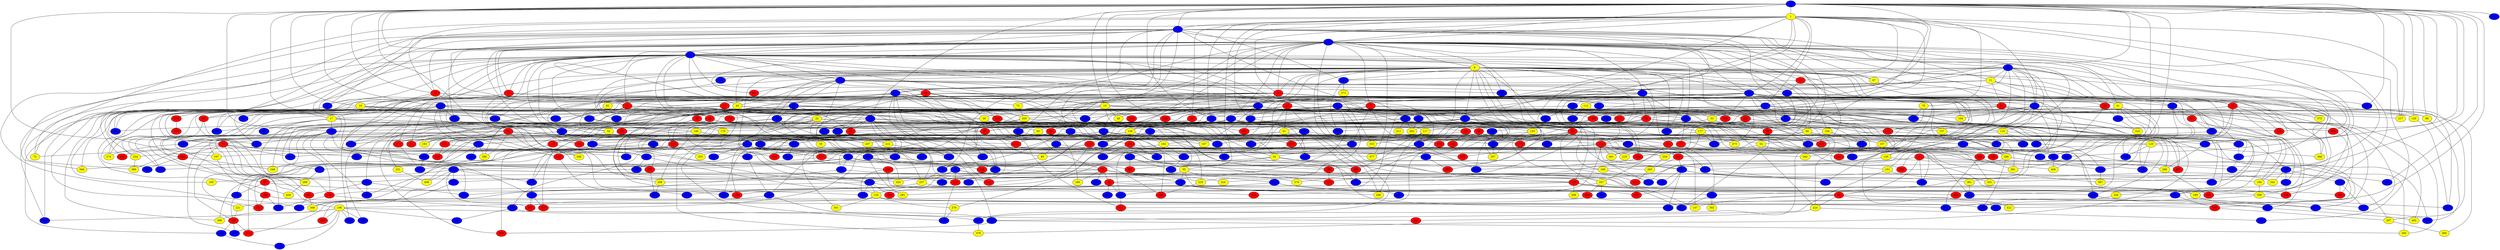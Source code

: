 graph {
0 [style = filled fillcolor = blue];
1 [style = filled fillcolor = yellow];
2 [style = filled fillcolor = blue];
3 [style = filled fillcolor = blue];
4 [style = filled fillcolor = blue];
5 [style = filled fillcolor = red];
6 [style = filled fillcolor = yellow];
7 [style = filled fillcolor = red];
8 [style = filled fillcolor = blue];
9 [style = filled fillcolor = red];
10 [style = filled fillcolor = red];
11 [style = filled fillcolor = yellow];
12 [style = filled fillcolor = blue];
13 [style = filled fillcolor = red];
14 [style = filled fillcolor = blue];
15 [style = filled fillcolor = yellow];
16 [style = filled fillcolor = blue];
17 [style = filled fillcolor = yellow];
18 [style = filled fillcolor = red];
19 [style = filled fillcolor = yellow];
20 [style = filled fillcolor = red];
21 [style = filled fillcolor = blue];
22 [style = filled fillcolor = yellow];
23 [style = filled fillcolor = blue];
24 [style = filled fillcolor = blue];
25 [style = filled fillcolor = red];
26 [style = filled fillcolor = red];
27 [style = filled fillcolor = blue];
28 [style = filled fillcolor = red];
29 [style = filled fillcolor = blue];
30 [style = filled fillcolor = yellow];
31 [style = filled fillcolor = red];
32 [style = filled fillcolor = red];
33 [style = filled fillcolor = blue];
34 [style = filled fillcolor = blue];
35 [style = filled fillcolor = blue];
36 [style = filled fillcolor = red];
37 [style = filled fillcolor = blue];
38 [style = filled fillcolor = blue];
39 [style = filled fillcolor = blue];
40 [style = filled fillcolor = red];
41 [style = filled fillcolor = yellow];
42 [style = filled fillcolor = blue];
43 [style = filled fillcolor = yellow];
44 [style = filled fillcolor = red];
45 [style = filled fillcolor = blue];
46 [style = filled fillcolor = red];
47 [style = filled fillcolor = blue];
48 [style = filled fillcolor = yellow];
49 [style = filled fillcolor = blue];
50 [style = filled fillcolor = red];
51 [style = filled fillcolor = red];
52 [style = filled fillcolor = yellow];
53 [style = filled fillcolor = blue];
54 [style = filled fillcolor = yellow];
55 [style = filled fillcolor = red];
56 [style = filled fillcolor = blue];
57 [style = filled fillcolor = blue];
58 [style = filled fillcolor = yellow];
59 [style = filled fillcolor = blue];
60 [style = filled fillcolor = blue];
61 [style = filled fillcolor = yellow];
62 [style = filled fillcolor = blue];
63 [style = filled fillcolor = blue];
64 [style = filled fillcolor = red];
65 [style = filled fillcolor = blue];
66 [style = filled fillcolor = yellow];
67 [style = filled fillcolor = yellow];
68 [style = filled fillcolor = blue];
69 [style = filled fillcolor = blue];
70 [style = filled fillcolor = red];
71 [style = filled fillcolor = red];
72 [style = filled fillcolor = yellow];
73 [style = filled fillcolor = yellow];
74 [style = filled fillcolor = blue];
75 [style = filled fillcolor = red];
76 [style = filled fillcolor = red];
77 [style = filled fillcolor = blue];
78 [style = filled fillcolor = blue];
79 [style = filled fillcolor = yellow];
80 [style = filled fillcolor = red];
81 [style = filled fillcolor = red];
82 [style = filled fillcolor = yellow];
83 [style = filled fillcolor = yellow];
84 [style = filled fillcolor = red];
85 [style = filled fillcolor = yellow];
86 [style = filled fillcolor = yellow];
87 [style = filled fillcolor = red];
88 [style = filled fillcolor = red];
89 [style = filled fillcolor = blue];
90 [style = filled fillcolor = red];
91 [style = filled fillcolor = yellow];
92 [style = filled fillcolor = blue];
93 [style = filled fillcolor = yellow];
94 [style = filled fillcolor = red];
95 [style = filled fillcolor = yellow];
96 [style = filled fillcolor = red];
97 [style = filled fillcolor = red];
98 [style = filled fillcolor = red];
99 [style = filled fillcolor = red];
100 [style = filled fillcolor = red];
101 [style = filled fillcolor = yellow];
102 [style = filled fillcolor = blue];
103 [style = filled fillcolor = red];
104 [style = filled fillcolor = yellow];
105 [style = filled fillcolor = blue];
106 [style = filled fillcolor = blue];
107 [style = filled fillcolor = yellow];
108 [style = filled fillcolor = blue];
109 [style = filled fillcolor = blue];
110 [style = filled fillcolor = yellow];
111 [style = filled fillcolor = blue];
112 [style = filled fillcolor = yellow];
113 [style = filled fillcolor = blue];
114 [style = filled fillcolor = blue];
115 [style = filled fillcolor = blue];
116 [style = filled fillcolor = blue];
117 [style = filled fillcolor = yellow];
118 [style = filled fillcolor = red];
119 [style = filled fillcolor = blue];
120 [style = filled fillcolor = yellow];
121 [style = filled fillcolor = blue];
122 [style = filled fillcolor = red];
123 [style = filled fillcolor = red];
124 [style = filled fillcolor = blue];
125 [style = filled fillcolor = yellow];
126 [style = filled fillcolor = yellow];
127 [style = filled fillcolor = red];
128 [style = filled fillcolor = red];
129 [style = filled fillcolor = yellow];
130 [style = filled fillcolor = blue];
131 [style = filled fillcolor = red];
132 [style = filled fillcolor = blue];
133 [style = filled fillcolor = blue];
134 [style = filled fillcolor = blue];
135 [style = filled fillcolor = yellow];
136 [style = filled fillcolor = blue];
137 [style = filled fillcolor = red];
138 [style = filled fillcolor = blue];
139 [style = filled fillcolor = red];
140 [style = filled fillcolor = blue];
141 [style = filled fillcolor = blue];
142 [style = filled fillcolor = blue];
143 [style = filled fillcolor = blue];
144 [style = filled fillcolor = blue];
145 [style = filled fillcolor = yellow];
146 [style = filled fillcolor = red];
147 [style = filled fillcolor = yellow];
148 [style = filled fillcolor = blue];
149 [style = filled fillcolor = blue];
150 [style = filled fillcolor = blue];
151 [style = filled fillcolor = blue];
152 [style = filled fillcolor = blue];
153 [style = filled fillcolor = blue];
154 [style = filled fillcolor = yellow];
155 [style = filled fillcolor = yellow];
156 [style = filled fillcolor = blue];
157 [style = filled fillcolor = yellow];
158 [style = filled fillcolor = blue];
159 [style = filled fillcolor = red];
160 [style = filled fillcolor = blue];
161 [style = filled fillcolor = red];
162 [style = filled fillcolor = blue];
163 [style = filled fillcolor = red];
164 [style = filled fillcolor = yellow];
165 [style = filled fillcolor = blue];
166 [style = filled fillcolor = blue];
167 [style = filled fillcolor = yellow];
168 [style = filled fillcolor = red];
169 [style = filled fillcolor = yellow];
170 [style = filled fillcolor = yellow];
171 [style = filled fillcolor = blue];
172 [style = filled fillcolor = red];
173 [style = filled fillcolor = red];
174 [style = filled fillcolor = blue];
175 [style = filled fillcolor = red];
176 [style = filled fillcolor = blue];
177 [style = filled fillcolor = yellow];
178 [style = filled fillcolor = red];
179 [style = filled fillcolor = red];
180 [style = filled fillcolor = yellow];
181 [style = filled fillcolor = blue];
182 [style = filled fillcolor = blue];
183 [style = filled fillcolor = yellow];
184 [style = filled fillcolor = blue];
185 [style = filled fillcolor = red];
186 [style = filled fillcolor = red];
187 [style = filled fillcolor = yellow];
188 [style = filled fillcolor = blue];
189 [style = filled fillcolor = yellow];
190 [style = filled fillcolor = blue];
191 [style = filled fillcolor = red];
192 [style = filled fillcolor = blue];
193 [style = filled fillcolor = blue];
194 [style = filled fillcolor = yellow];
195 [style = filled fillcolor = yellow];
196 [style = filled fillcolor = yellow];
197 [style = filled fillcolor = blue];
198 [style = filled fillcolor = blue];
199 [style = filled fillcolor = red];
200 [style = filled fillcolor = blue];
201 [style = filled fillcolor = red];
202 [style = filled fillcolor = blue];
203 [style = filled fillcolor = red];
204 [style = filled fillcolor = yellow];
205 [style = filled fillcolor = yellow];
206 [style = filled fillcolor = blue];
207 [style = filled fillcolor = yellow];
208 [style = filled fillcolor = red];
209 [style = filled fillcolor = red];
210 [style = filled fillcolor = blue];
211 [style = filled fillcolor = yellow];
212 [style = filled fillcolor = blue];
213 [style = filled fillcolor = red];
214 [style = filled fillcolor = red];
215 [style = filled fillcolor = red];
216 [style = filled fillcolor = yellow];
217 [style = filled fillcolor = yellow];
218 [style = filled fillcolor = red];
219 [style = filled fillcolor = blue];
220 [style = filled fillcolor = red];
221 [style = filled fillcolor = yellow];
222 [style = filled fillcolor = yellow];
223 [style = filled fillcolor = red];
224 [style = filled fillcolor = yellow];
225 [style = filled fillcolor = red];
226 [style = filled fillcolor = red];
227 [style = filled fillcolor = blue];
228 [style = filled fillcolor = red];
229 [style = filled fillcolor = blue];
230 [style = filled fillcolor = blue];
231 [style = filled fillcolor = yellow];
232 [style = filled fillcolor = blue];
233 [style = filled fillcolor = blue];
234 [style = filled fillcolor = red];
235 [style = filled fillcolor = yellow];
236 [style = filled fillcolor = blue];
237 [style = filled fillcolor = yellow];
238 [style = filled fillcolor = blue];
239 [style = filled fillcolor = blue];
240 [style = filled fillcolor = red];
241 [style = filled fillcolor = blue];
242 [style = filled fillcolor = blue];
243 [style = filled fillcolor = blue];
244 [style = filled fillcolor = blue];
245 [style = filled fillcolor = blue];
246 [style = filled fillcolor = blue];
247 [style = filled fillcolor = blue];
248 [style = filled fillcolor = blue];
249 [style = filled fillcolor = blue];
250 [style = filled fillcolor = blue];
251 [style = filled fillcolor = red];
252 [style = filled fillcolor = red];
253 [style = filled fillcolor = blue];
254 [style = filled fillcolor = yellow];
255 [style = filled fillcolor = blue];
256 [style = filled fillcolor = red];
257 [style = filled fillcolor = yellow];
258 [style = filled fillcolor = yellow];
259 [style = filled fillcolor = red];
260 [style = filled fillcolor = blue];
261 [style = filled fillcolor = red];
262 [style = filled fillcolor = yellow];
263 [style = filled fillcolor = yellow];
264 [style = filled fillcolor = blue];
265 [style = filled fillcolor = blue];
266 [style = filled fillcolor = yellow];
267 [style = filled fillcolor = blue];
268 [style = filled fillcolor = yellow];
269 [style = filled fillcolor = blue];
270 [style = filled fillcolor = blue];
271 [style = filled fillcolor = blue];
272 [style = filled fillcolor = red];
273 [style = filled fillcolor = red];
274 [style = filled fillcolor = yellow];
275 [style = filled fillcolor = blue];
276 [style = filled fillcolor = yellow];
277 [style = filled fillcolor = red];
278 [style = filled fillcolor = red];
279 [style = filled fillcolor = red];
280 [style = filled fillcolor = yellow];
281 [style = filled fillcolor = yellow];
282 [style = filled fillcolor = red];
283 [style = filled fillcolor = blue];
284 [style = filled fillcolor = blue];
285 [style = filled fillcolor = red];
286 [style = filled fillcolor = yellow];
287 [style = filled fillcolor = blue];
288 [style = filled fillcolor = yellow];
289 [style = filled fillcolor = blue];
290 [style = filled fillcolor = blue];
291 [style = filled fillcolor = blue];
292 [style = filled fillcolor = blue];
293 [style = filled fillcolor = blue];
294 [style = filled fillcolor = blue];
295 [style = filled fillcolor = blue];
296 [style = filled fillcolor = red];
297 [style = filled fillcolor = yellow];
298 [style = filled fillcolor = yellow];
299 [style = filled fillcolor = red];
300 [style = filled fillcolor = red];
301 [style = filled fillcolor = yellow];
302 [style = filled fillcolor = blue];
303 [style = filled fillcolor = red];
304 [style = filled fillcolor = blue];
305 [style = filled fillcolor = blue];
306 [style = filled fillcolor = blue];
307 [style = filled fillcolor = red];
308 [style = filled fillcolor = blue];
309 [style = filled fillcolor = red];
310 [style = filled fillcolor = yellow];
311 [style = filled fillcolor = blue];
312 [style = filled fillcolor = red];
313 [style = filled fillcolor = blue];
314 [style = filled fillcolor = red];
315 [style = filled fillcolor = blue];
316 [style = filled fillcolor = red];
317 [style = filled fillcolor = blue];
318 [style = filled fillcolor = red];
319 [style = filled fillcolor = blue];
320 [style = filled fillcolor = yellow];
321 [style = filled fillcolor = red];
322 [style = filled fillcolor = blue];
323 [style = filled fillcolor = red];
324 [style = filled fillcolor = yellow];
325 [style = filled fillcolor = blue];
326 [style = filled fillcolor = yellow];
327 [style = filled fillcolor = blue];
328 [style = filled fillcolor = blue];
329 [style = filled fillcolor = blue];
330 [style = filled fillcolor = blue];
331 [style = filled fillcolor = yellow];
332 [style = filled fillcolor = blue];
333 [style = filled fillcolor = yellow];
334 [style = filled fillcolor = blue];
335 [style = filled fillcolor = yellow];
336 [style = filled fillcolor = blue];
337 [style = filled fillcolor = blue];
338 [style = filled fillcolor = blue];
339 [style = filled fillcolor = blue];
340 [style = filled fillcolor = blue];
341 [style = filled fillcolor = blue];
342 [style = filled fillcolor = yellow];
343 [style = filled fillcolor = yellow];
344 [style = filled fillcolor = blue];
345 [style = filled fillcolor = blue];
346 [style = filled fillcolor = yellow];
347 [style = filled fillcolor = blue];
348 [style = filled fillcolor = blue];
349 [style = filled fillcolor = yellow];
350 [style = filled fillcolor = blue];
351 [style = filled fillcolor = blue];
352 [style = filled fillcolor = blue];
353 [style = filled fillcolor = blue];
354 [style = filled fillcolor = red];
355 [style = filled fillcolor = blue];
356 [style = filled fillcolor = blue];
357 [style = filled fillcolor = yellow];
358 [style = filled fillcolor = yellow];
359 [style = filled fillcolor = red];
360 [style = filled fillcolor = blue];
361 [style = filled fillcolor = yellow];
362 [style = filled fillcolor = blue];
363 [style = filled fillcolor = blue];
364 [style = filled fillcolor = red];
365 [style = filled fillcolor = blue];
366 [style = filled fillcolor = yellow];
367 [style = filled fillcolor = blue];
368 [style = filled fillcolor = yellow];
369 [style = filled fillcolor = red];
370 [style = filled fillcolor = yellow];
371 [style = filled fillcolor = yellow];
372 [style = filled fillcolor = yellow];
373 [style = filled fillcolor = yellow];
374 [style = filled fillcolor = blue];
375 [style = filled fillcolor = blue];
376 [style = filled fillcolor = blue];
377 [style = filled fillcolor = yellow];
378 [style = filled fillcolor = yellow];
379 [style = filled fillcolor = blue];
380 [style = filled fillcolor = blue];
381 [style = filled fillcolor = yellow];
382 [style = filled fillcolor = red];
383 [style = filled fillcolor = blue];
384 [style = filled fillcolor = blue];
385 [style = filled fillcolor = blue];
386 [style = filled fillcolor = blue];
387 [style = filled fillcolor = yellow];
388 [style = filled fillcolor = yellow];
389 [style = filled fillcolor = yellow];
390 [style = filled fillcolor = red];
391 [style = filled fillcolor = red];
392 [style = filled fillcolor = yellow];
393 [style = filled fillcolor = yellow];
394 [style = filled fillcolor = blue];
395 [style = filled fillcolor = red];
396 [style = filled fillcolor = yellow];
397 [style = filled fillcolor = blue];
398 [style = filled fillcolor = blue];
399 [style = filled fillcolor = red];
400 [style = filled fillcolor = red];
401 [style = filled fillcolor = yellow];
402 [style = filled fillcolor = yellow];
403 [style = filled fillcolor = red];
404 [style = filled fillcolor = red];
405 [style = filled fillcolor = blue];
406 [style = filled fillcolor = yellow];
407 [style = filled fillcolor = blue];
408 [style = filled fillcolor = yellow];
409 [style = filled fillcolor = yellow];
410 [style = filled fillcolor = blue];
411 [style = filled fillcolor = blue];
412 [style = filled fillcolor = blue];
413 [style = filled fillcolor = blue];
414 [style = filled fillcolor = red];
415 [style = filled fillcolor = blue];
416 [style = filled fillcolor = red];
417 [style = filled fillcolor = blue];
418 [style = filled fillcolor = blue];
419 [style = filled fillcolor = red];
420 [style = filled fillcolor = blue];
421 [style = filled fillcolor = blue];
422 [style = filled fillcolor = yellow];
423 [style = filled fillcolor = blue];
424 [style = filled fillcolor = red];
425 [style = filled fillcolor = blue];
426 [style = filled fillcolor = yellow];
427 [style = filled fillcolor = blue];
4 -- 39;
0 -- 14;
0 -- 15;
0 -- 17;
0 -- 19;
0 -- 27;
0 -- 33;
0 -- 38;
0 -- 49;
0 -- 70;
0 -- 86;
0 -- 100;
0 -- 115;
0 -- 119;
0 -- 120;
0 -- 10;
0 -- 3;
0 -- 2;
0 -- 1;
0 -- 136;
0 -- 197;
0 -- 217;
0 -- 259;
0 -- 290;
0 -- 292;
0 -- 314;
0 -- 323;
0 -- 355;
0 -- 387;
0 -- 422;
1 -- 2;
1 -- 3;
1 -- 9;
1 -- 10;
1 -- 12;
1 -- 26;
1 -- 33;
1 -- 36;
1 -- 45;
1 -- 47;
1 -- 48;
1 -- 49;
1 -- 63;
1 -- 72;
1 -- 79;
1 -- 93;
1 -- 96;
1 -- 129;
1 -- 177;
1 -- 217;
1 -- 259;
1 -- 344;
1 -- 380;
2 -- 3;
2 -- 4;
2 -- 5;
2 -- 11;
2 -- 23;
2 -- 39;
2 -- 56;
2 -- 64;
2 -- 67;
2 -- 91;
2 -- 94;
2 -- 102;
2 -- 116;
2 -- 122;
2 -- 140;
2 -- 149;
2 -- 192;
2 -- 218;
2 -- 352;
2 -- 401;
2 -- 407;
3 -- 4;
3 -- 5;
3 -- 6;
3 -- 7;
3 -- 8;
3 -- 9;
3 -- 10;
3 -- 12;
3 -- 13;
3 -- 16;
3 -- 26;
3 -- 29;
3 -- 32;
3 -- 35;
3 -- 40;
3 -- 41;
3 -- 43;
3 -- 52;
3 -- 54;
3 -- 69;
3 -- 73;
3 -- 90;
3 -- 110;
3 -- 126;
3 -- 129;
3 -- 139;
3 -- 153;
3 -- 171;
3 -- 265;
3 -- 305;
3 -- 331;
3 -- 372;
3 -- 377;
3 -- 386;
3 -- 404;
4 -- 5;
4 -- 6;
4 -- 7;
4 -- 13;
4 -- 17;
4 -- 20;
4 -- 22;
4 -- 24;
4 -- 65;
4 -- 72;
4 -- 84;
4 -- 117;
4 -- 132;
4 -- 137;
4 -- 145;
4 -- 154;
4 -- 161;
4 -- 162;
4 -- 174;
4 -- 200;
4 -- 227;
4 -- 249;
4 -- 254;
4 -- 273;
4 -- 328;
4 -- 333;
4 -- 349;
4 -- 373;
4 -- 389;
4 -- 423;
5 -- 28;
5 -- 59;
5 -- 60;
5 -- 77;
5 -- 132;
5 -- 207;
5 -- 249;
5 -- 274;
5 -- 318;
5 -- 327;
5 -- 422;
6 -- 9;
6 -- 12;
6 -- 14;
6 -- 21;
6 -- 28;
6 -- 29;
6 -- 43;
6 -- 46;
6 -- 47;
6 -- 50;
6 -- 56;
6 -- 57;
6 -- 64;
6 -- 66;
6 -- 67;
6 -- 68;
6 -- 80;
6 -- 108;
6 -- 134;
6 -- 138;
6 -- 142;
6 -- 149;
6 -- 157;
6 -- 174;
6 -- 225;
6 -- 229;
6 -- 232;
6 -- 258;
6 -- 277;
6 -- 324;
6 -- 329;
6 -- 386;
6 -- 388;
6 -- 423;
7 -- 63;
7 -- 68;
7 -- 161;
7 -- 166;
7 -- 169;
7 -- 175;
7 -- 403;
8 -- 11;
8 -- 32;
8 -- 45;
8 -- 62;
8 -- 84;
8 -- 101;
8 -- 128;
8 -- 149;
8 -- 155;
8 -- 164;
8 -- 204;
8 -- 225;
8 -- 245;
8 -- 315;
8 -- 354;
9 -- 21;
9 -- 37;
9 -- 58;
9 -- 74;
9 -- 82;
9 -- 104;
9 -- 146;
9 -- 184;
9 -- 210;
9 -- 220;
9 -- 267;
9 -- 297;
9 -- 327;
9 -- 388;
9 -- 397;
10 -- 18;
10 -- 21;
10 -- 39;
10 -- 219;
10 -- 279;
11 -- 23;
11 -- 55;
11 -- 80;
11 -- 109;
11 -- 124;
11 -- 341;
11 -- 383;
12 -- 15;
12 -- 33;
12 -- 41;
12 -- 53;
12 -- 57;
12 -- 112;
12 -- 117;
12 -- 127;
12 -- 143;
12 -- 144;
12 -- 163;
12 -- 292;
12 -- 293;
12 -- 369;
12 -- 376;
13 -- 19;
13 -- 27;
13 -- 95;
13 -- 425;
14 -- 15;
14 -- 16;
14 -- 24;
14 -- 42;
14 -- 52;
14 -- 66;
14 -- 90;
14 -- 152;
14 -- 237;
14 -- 265;
14 -- 426;
15 -- 17;
15 -- 35;
15 -- 48;
15 -- 62;
15 -- 69;
15 -- 92;
15 -- 94;
15 -- 131;
15 -- 138;
15 -- 163;
15 -- 227;
15 -- 229;
15 -- 243;
15 -- 248;
15 -- 264;
15 -- 337;
15 -- 346;
16 -- 34;
16 -- 45;
16 -- 69;
16 -- 76;
16 -- 102;
16 -- 122;
16 -- 160;
16 -- 165;
16 -- 183;
16 -- 185;
16 -- 189;
16 -- 261;
16 -- 268;
16 -- 361;
17 -- 51;
17 -- 97;
17 -- 136;
17 -- 178;
17 -- 196;
17 -- 420;
18 -- 30;
18 -- 36;
18 -- 61;
18 -- 76;
18 -- 104;
18 -- 121;
18 -- 123;
18 -- 269;
18 -- 293;
18 -- 337;
19 -- 30;
19 -- 92;
19 -- 111;
19 -- 158;
19 -- 195;
19 -- 200;
19 -- 349;
19 -- 352;
19 -- 384;
19 -- 396;
20 -- 22;
20 -- 30;
20 -- 34;
20 -- 43;
20 -- 50;
20 -- 57;
20 -- 73;
20 -- 80;
20 -- 82;
20 -- 164;
20 -- 199;
20 -- 234;
20 -- 245;
20 -- 274;
20 -- 336;
21 -- 36;
21 -- 40;
21 -- 63;
21 -- 103;
21 -- 113;
21 -- 135;
21 -- 166;
21 -- 187;
21 -- 226;
21 -- 248;
21 -- 318;
21 -- 353;
22 -- 66;
22 -- 145;
22 -- 150;
22 -- 222;
22 -- 223;
22 -- 235;
22 -- 279;
22 -- 418;
23 -- 25;
23 -- 38;
23 -- 82;
23 -- 86;
23 -- 108;
23 -- 162;
23 -- 205;
23 -- 247;
23 -- 251;
23 -- 271;
23 -- 291;
23 -- 309;
23 -- 316;
23 -- 363;
24 -- 28;
24 -- 44;
24 -- 93;
24 -- 98;
24 -- 120;
24 -- 152;
24 -- 224;
24 -- 242;
24 -- 248;
24 -- 252;
24 -- 273;
24 -- 296;
24 -- 364;
25 -- 27;
25 -- 83;
25 -- 106;
25 -- 111;
25 -- 127;
25 -- 199;
25 -- 264;
25 -- 319;
26 -- 29;
26 -- 118;
26 -- 158;
27 -- 44;
27 -- 46;
27 -- 75;
27 -- 148;
27 -- 247;
27 -- 267;
27 -- 304;
27 -- 321;
27 -- 337;
27 -- 379;
27 -- 410;
28 -- 37;
28 -- 40;
28 -- 78;
28 -- 128;
28 -- 231;
28 -- 375;
29 -- 31;
29 -- 34;
29 -- 135;
29 -- 203;
29 -- 345;
29 -- 364;
30 -- 55;
30 -- 91;
30 -- 177;
31 -- 99;
31 -- 169;
31 -- 223;
31 -- 230;
31 -- 334;
31 -- 403;
32 -- 59;
32 -- 294;
32 -- 314;
32 -- 338;
32 -- 372;
32 -- 394;
33 -- 49;
33 -- 53;
33 -- 96;
33 -- 103;
33 -- 121;
33 -- 124;
33 -- 192;
33 -- 205;
33 -- 220;
33 -- 390;
33 -- 415;
33 -- 424;
34 -- 35;
34 -- 47;
34 -- 87;
34 -- 88;
34 -- 100;
34 -- 145;
34 -- 235;
34 -- 236;
34 -- 309;
34 -- 382;
35 -- 42;
35 -- 44;
35 -- 101;
35 -- 106;
35 -- 114;
35 -- 135;
35 -- 170;
35 -- 230;
35 -- 249;
35 -- 315;
36 -- 56;
36 -- 110;
36 -- 240;
37 -- 77;
37 -- 209;
37 -- 258;
37 -- 299;
37 -- 408;
38 -- 53;
38 -- 70;
38 -- 148;
38 -- 181;
38 -- 191;
38 -- 215;
38 -- 226;
38 -- 278;
38 -- 305;
38 -- 356;
39 -- 107;
40 -- 214;
40 -- 393;
40 -- 425;
41 -- 76;
41 -- 126;
41 -- 193;
41 -- 294;
41 -- 302;
41 -- 406;
42 -- 54;
42 -- 92;
42 -- 125;
42 -- 129;
42 -- 164;
42 -- 206;
42 -- 209;
43 -- 217;
43 -- 298;
43 -- 330;
43 -- 350;
44 -- 84;
44 -- 239;
44 -- 246;
45 -- 71;
45 -- 104;
45 -- 119;
45 -- 120;
45 -- 153;
45 -- 213;
45 -- 241;
45 -- 393;
46 -- 70;
46 -- 119;
46 -- 182;
46 -- 347;
47 -- 50;
47 -- 61;
47 -- 97;
47 -- 262;
47 -- 282;
47 -- 286;
47 -- 331;
47 -- 346;
47 -- 357;
47 -- 373;
49 -- 102;
49 -- 187;
49 -- 343;
50 -- 59;
50 -- 64;
50 -- 68;
50 -- 175;
50 -- 191;
50 -- 212;
50 -- 257;
50 -- 263;
50 -- 277;
50 -- 323;
50 -- 363;
50 -- 417;
51 -- 55;
51 -- 58;
51 -- 65;
51 -- 71;
51 -- 105;
51 -- 131;
51 -- 183;
51 -- 219;
51 -- 250;
51 -- 255;
51 -- 280;
51 -- 375;
51 -- 389;
51 -- 394;
51 -- 406;
52 -- 105;
52 -- 127;
52 -- 207;
52 -- 299;
53 -- 83;
53 -- 97;
53 -- 109;
53 -- 118;
53 -- 204;
53 -- 261;
54 -- 259;
54 -- 315;
56 -- 124;
56 -- 173;
56 -- 187;
56 -- 273;
56 -- 368;
57 -- 81;
57 -- 142;
57 -- 194;
57 -- 302;
59 -- 286;
61 -- 159;
61 -- 179;
61 -- 185;
61 -- 339;
61 -- 412;
62 -- 262;
62 -- 313;
63 -- 106;
63 -- 161;
63 -- 374;
64 -- 65;
64 -- 257;
64 -- 290;
65 -- 75;
65 -- 78;
65 -- 89;
65 -- 140;
65 -- 151;
65 -- 169;
66 -- 181;
66 -- 193;
66 -- 216;
66 -- 221;
66 -- 224;
66 -- 285;
66 -- 288;
67 -- 167;
68 -- 85;
68 -- 91;
68 -- 137;
69 -- 71;
69 -- 89;
69 -- 94;
69 -- 323;
70 -- 72;
70 -- 143;
70 -- 148;
70 -- 226;
70 -- 268;
70 -- 282;
70 -- 303;
70 -- 304;
71 -- 241;
71 -- 412;
73 -- 205;
74 -- 85;
74 -- 86;
75 -- 87;
75 -- 88;
75 -- 130;
75 -- 133;
75 -- 137;
75 -- 180;
75 -- 320;
75 -- 359;
75 -- 370;
76 -- 126;
76 -- 139;
76 -- 154;
76 -- 378;
77 -- 85;
77 -- 95;
78 -- 268;
79 -- 113;
79 -- 167;
80 -- 113;
80 -- 123;
80 -- 141;
80 -- 269;
80 -- 287;
80 -- 310;
80 -- 402;
81 -- 116;
81 -- 311;
82 -- 280;
83 -- 122;
83 -- 150;
83 -- 198;
83 -- 238;
84 -- 115;
84 -- 358;
85 -- 153;
86 -- 212;
87 -- 186;
87 -- 233;
87 -- 253;
88 -- 99;
88 -- 121;
88 -- 171;
88 -- 385;
89 -- 108;
89 -- 168;
89 -- 228;
89 -- 235;
89 -- 297;
91 -- 95;
91 -- 109;
91 -- 240;
91 -- 398;
92 -- 107;
92 -- 114;
92 -- 146;
92 -- 147;
92 -- 204;
92 -- 213;
92 -- 219;
92 -- 254;
92 -- 260;
92 -- 302;
92 -- 304;
92 -- 356;
92 -- 365;
92 -- 387;
93 -- 328;
93 -- 354;
94 -- 360;
95 -- 133;
95 -- 156;
95 -- 188;
95 -- 194;
95 -- 230;
95 -- 242;
95 -- 275;
95 -- 300;
96 -- 242;
96 -- 254;
97 -- 107;
97 -- 214;
98 -- 188;
98 -- 256;
98 -- 410;
99 -- 141;
99 -- 147;
99 -- 221;
99 -- 224;
99 -- 415;
99 -- 422;
100 -- 159;
100 -- 281;
101 -- 255;
101 -- 342;
102 -- 180;
103 -- 105;
103 -- 117;
103 -- 136;
103 -- 157;
103 -- 401;
103 -- 403;
105 -- 193;
105 -- 316;
105 -- 322;
105 -- 414;
106 -- 131;
106 -- 208;
106 -- 229;
106 -- 266;
106 -- 365;
107 -- 186;
108 -- 125;
108 -- 168;
108 -- 178;
108 -- 253;
108 -- 339;
109 -- 311;
109 -- 340;
109 -- 342;
110 -- 144;
110 -- 181;
110 -- 236;
110 -- 367;
112 -- 115;
112 -- 176;
112 -- 202;
112 -- 369;
113 -- 202;
113 -- 326;
114 -- 162;
114 -- 208;
114 -- 279;
114 -- 281;
114 -- 320;
115 -- 125;
115 -- 182;
116 -- 194;
116 -- 271;
117 -- 174;
117 -- 206;
117 -- 208;
117 -- 266;
117 -- 333;
118 -- 347;
118 -- 381;
119 -- 155;
119 -- 286;
119 -- 317;
120 -- 397;
121 -- 321;
122 -- 147;
122 -- 151;
122 -- 173;
122 -- 216;
122 -- 244;
122 -- 261;
122 -- 277;
122 -- 283;
122 -- 401;
122 -- 424;
124 -- 288;
125 -- 196;
125 -- 276;
125 -- 285;
125 -- 301;
125 -- 405;
126 -- 190;
126 -- 202;
126 -- 244;
126 -- 270;
126 -- 271;
127 -- 306;
127 -- 320;
128 -- 201;
128 -- 238;
128 -- 427;
129 -- 142;
129 -- 256;
129 -- 341;
129 -- 388;
131 -- 358;
131 -- 419;
132 -- 170;
132 -- 237;
133 -- 266;
133 -- 281;
133 -- 283;
134 -- 172;
135 -- 139;
135 -- 416;
136 -- 178;
136 -- 182;
136 -- 206;
136 -- 250;
136 -- 306;
136 -- 327;
137 -- 146;
137 -- 166;
137 -- 189;
137 -- 203;
137 -- 325;
137 -- 409;
139 -- 321;
140 -- 141;
140 -- 150;
140 -- 195;
140 -- 257;
140 -- 275;
140 -- 368;
140 -- 374;
140 -- 391;
140 -- 408;
141 -- 212;
143 -- 191;
143 -- 307;
143 -- 344;
144 -- 200;
145 -- 222;
145 -- 245;
145 -- 298;
145 -- 339;
148 -- 165;
148 -- 264;
149 -- 328;
149 -- 371;
150 -- 171;
151 -- 252;
151 -- 291;
152 -- 214;
152 -- 228;
152 -- 251;
152 -- 352;
153 -- 237;
154 -- 159;
154 -- 167;
154 -- 376;
155 -- 288;
155 -- 316;
156 -- 241;
156 -- 272;
156 -- 425;
157 -- 367;
158 -- 227;
159 -- 239;
160 -- 172;
160 -- 176;
160 -- 232;
160 -- 347;
162 -- 298;
162 -- 324;
164 -- 165;
164 -- 239;
164 -- 396;
165 -- 210;
166 -- 285;
166 -- 398;
167 -- 343;
169 -- 317;
170 -- 378;
171 -- 256;
171 -- 391;
172 -- 185;
174 -- 313;
174 -- 377;
177 -- 207;
177 -- 319;
177 -- 345;
177 -- 373;
178 -- 190;
178 -- 270;
179 -- 184;
179 -- 228;
179 -- 301;
179 -- 377;
179 -- 411;
181 -- 233;
181 -- 280;
181 -- 421;
184 -- 289;
185 -- 189;
185 -- 218;
185 -- 335;
185 -- 375;
186 -- 234;
186 -- 270;
186 -- 351;
189 -- 353;
190 -- 255;
190 -- 348;
191 -- 223;
192 -- 211;
192 -- 262;
192 -- 276;
192 -- 314;
192 -- 357;
192 -- 410;
193 -- 341;
194 -- 258;
196 -- 293;
196 -- 329;
196 -- 330;
196 -- 348;
196 -- 386;
196 -- 396;
196 -- 400;
196 -- 413;
196 -- 427;
198 -- 234;
198 -- 247;
199 -- 222;
199 -- 345;
200 -- 308;
202 -- 243;
202 -- 289;
204 -- 263;
205 -- 213;
205 -- 250;
205 -- 374;
206 -- 215;
206 -- 267;
206 -- 318;
207 -- 332;
208 -- 319;
209 -- 252;
209 -- 295;
209 -- 308;
209 -- 411;
213 -- 244;
213 -- 263;
215 -- 325;
219 -- 322;
220 -- 287;
220 -- 350;
220 -- 423;
221 -- 303;
222 -- 335;
222 -- 383;
224 -- 380;
224 -- 395;
225 -- 294;
225 -- 296;
225 -- 307;
225 -- 366;
226 -- 336;
226 -- 346;
227 -- 307;
227 -- 419;
228 -- 418;
229 -- 357;
231 -- 408;
233 -- 303;
235 -- 299;
236 -- 338;
237 -- 390;
237 -- 400;
238 -- 309;
239 -- 344;
240 -- 253;
240 -- 312;
241 -- 360;
241 -- 392;
242 -- 282;
242 -- 291;
242 -- 306;
243 -- 382;
244 -- 272;
244 -- 287;
244 -- 331;
244 -- 361;
244 -- 379;
244 -- 398;
248 -- 412;
250 -- 274;
254 -- 389;
255 -- 364;
255 -- 393;
257 -- 284;
257 -- 300;
257 -- 312;
257 -- 404;
258 -- 351;
258 -- 397;
259 -- 313;
263 -- 416;
265 -- 317;
268 -- 426;
271 -- 365;
273 -- 322;
275 -- 414;
276 -- 418;
277 -- 349;
277 -- 360;
278 -- 399;
279 -- 362;
282 -- 368;
282 -- 407;
285 -- 297;
286 -- 296;
286 -- 338;
286 -- 405;
288 -- 404;
289 -- 395;
289 -- 407;
290 -- 381;
293 -- 378;
294 -- 310;
297 -- 366;
298 -- 362;
300 -- 334;
300 -- 391;
302 -- 406;
303 -- 384;
303 -- 414;
303 -- 427;
305 -- 358;
308 -- 355;
309 -- 351;
309 -- 381;
311 -- 359;
326 -- 405;
338 -- 387;
339 -- 353;
340 -- 390;
340 -- 415;
350 -- 370;
353 -- 402;
354 -- 359;
361 -- 394;
384 -- 413;
}
